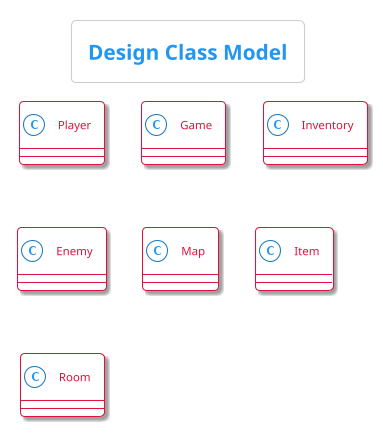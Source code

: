 @startuml DesignClassModel

!theme materia-outline

skinparam ArrowColor #DC143C
skinparam BackgroundColor #FFFFFF

skinparam ClassFontColor #DC143C
skinparam ClassBackgroundColor #FFFFFF
skinparam ClassBorderColor #DC143C

title Design Class Model

class Player {}

class Game{}

class Inventory{}

class Enemy{}

class Map{}

class Item{}

class Room{}

@enduml
